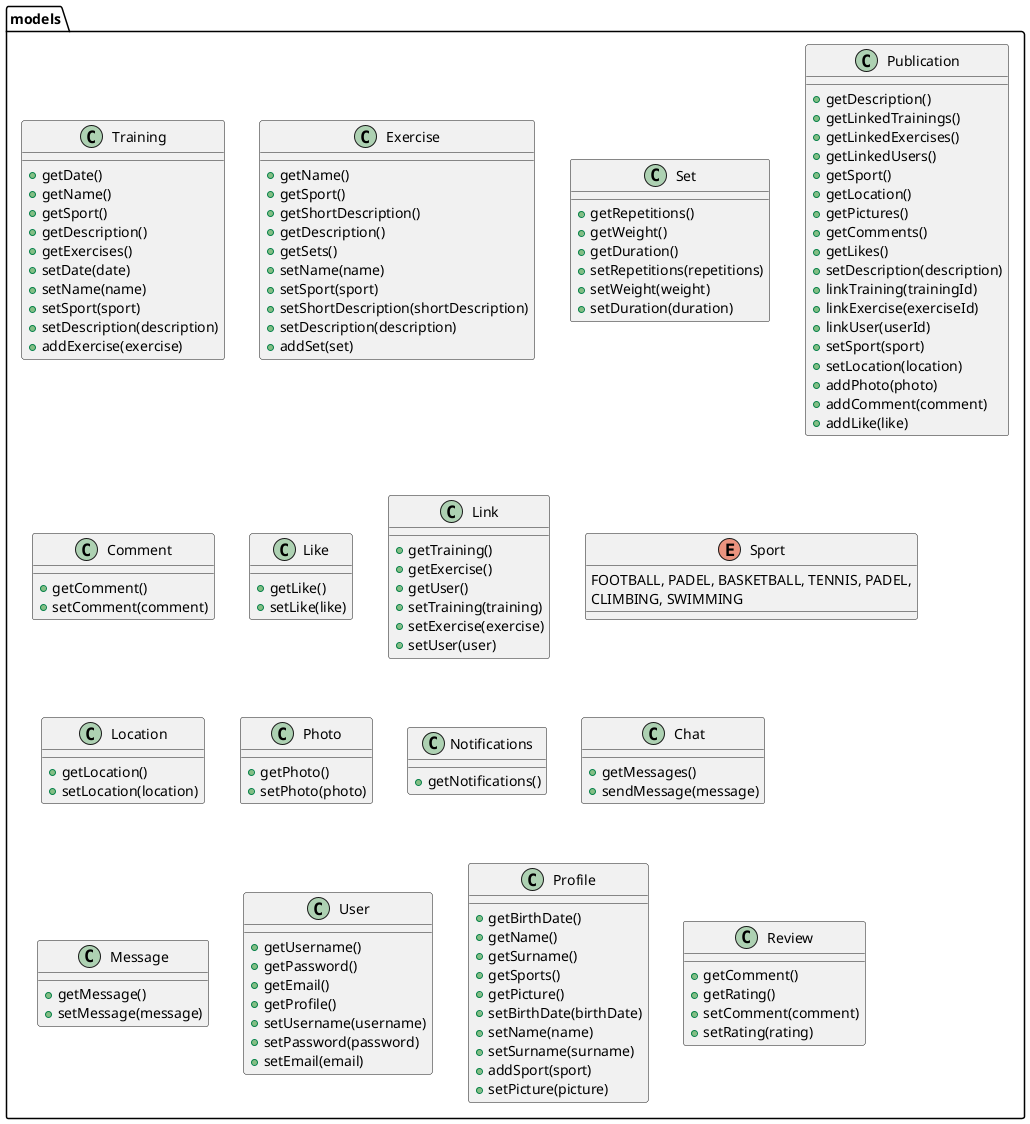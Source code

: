 @startuml
package models {
class Training {
+ getDate()
+ getName()
+ getSport()
+ getDescription()
+ getExercises()
+ setDate(date)
+ setName(name)
+ setSport(sport)
+ setDescription(description)
+ addExercise(exercise)
}
class Exercise {
+ getName()
+ getSport()
+ getShortDescription()
+ getDescription()
+ getSets()
+ setName(name)
+ setSport(sport)
+ setShortDescription(shortDescription)
+ setDescription(description)
+ addSet(set)
}
class Set {
+ getRepetitions()
+ getWeight()
+ getDuration()
+ setRepetitions(repetitions)
+ setWeight(weight)
+ setDuration(duration)
}
class Publication {
+ getDescription()
+ getLinkedTrainings()
+ getLinkedExercises()
+ getLinkedUsers()
+ getSport()
+ getLocation()
+ getPictures()
+ getComments()
+ getLikes()
+ setDescription(description)
+ linkTraining(trainingId)
+ linkExercise(exerciseId)
+ linkUser(userId)
+ setSport(sport)
+ setLocation(location)
+ addPhoto(photo)
+ addComment(comment)
+ addLike(like)
}
class Comment {
+ getComment()
+ setComment(comment)
}
class Like {
+ getLike()
+ setLike(like)
}
class Link {
+ getTraining()
+ getExercise()
+ getUser()
+ setTraining(training)
+ setExercise(exercise)
+ setUser(user)
}
enum Sport {
FOOTBALL, PADEL, BASKETBALL, TENNIS, PADEL,
CLIMBING, SWIMMING
}
class Location {
+ getLocation()
+ setLocation(location)
}
class Photo {
+ getPhoto()
+ setPhoto(photo)
}
class Notifications {
+ getNotifications()
}
class Chat {
+ getMessages()
+ sendMessage(message)
}
class Message {
+ getMessage()
+ setMessage(message)
}
class User {
+ getUsername()
+ getPassword()
+ getEmail()
+ getProfile()
+ setUsername(username)
+ setPassword(password)
+ setEmail(email)
}
class Profile {
+ getBirthDate()
+ getName()
+ getSurname()
+ getSports()
+ getPicture()
+ setBirthDate(birthDate)
+ setName(name)
+ setSurname(surname)
+ addSport(sport)
+ setPicture(picture)
}
class Review {
+ getComment()
+ getRating()
+ setComment(comment)
+ setRating(rating)
}

}
@enduml